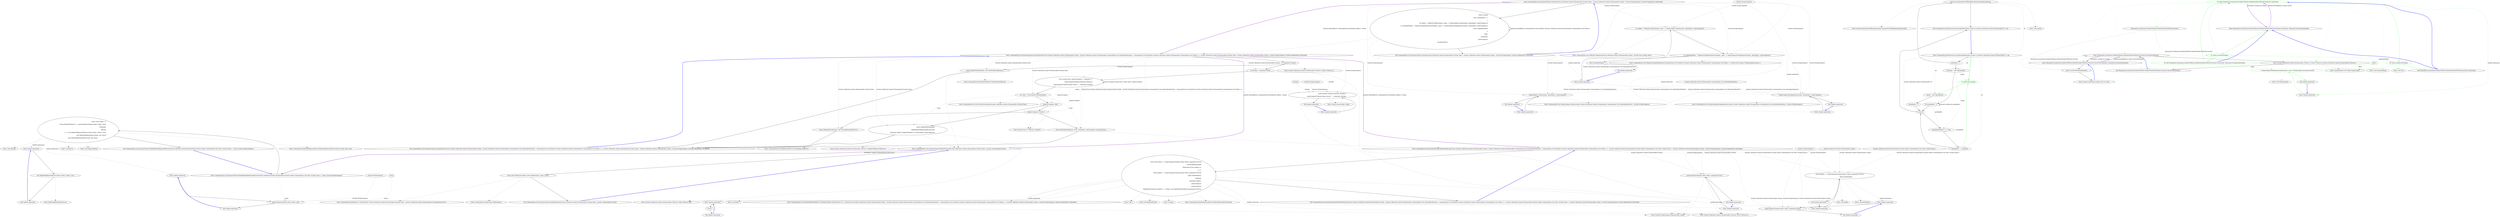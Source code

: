 digraph  {
m0_70 [cluster="Unk.SingleOrDefault", file="NameLookup.cs", label="Entry Unk.SingleOrDefault", span=""];
m0_32 [cluster="CommandLine.Core.InstanceChooser.MakeNotParsed(System.Collections.Generic.IEnumerable<System.Type>, params CommandLine.Error[])", file="NameLookup.cs", label="Entry CommandLine.Core.InstanceChooser.MakeNotParsed(System.Collections.Generic.IEnumerable<System.Type>, params CommandLine.Error[])", span="101-101"];
m0_81 [cluster="CommandLine.Core.InstanceChooser.MakeNotParsed(System.Collections.Generic.IEnumerable<System.Type>, params CommandLine.Error[])", file="NameLookup.cs", label="return new NotParsed<object>(new NullInstance(), types, errors);", span="103-103"];
m0_82 [cluster="CommandLine.Core.InstanceChooser.MakeNotParsed(System.Collections.Generic.IEnumerable<System.Type>, params CommandLine.Error[])", file="NameLookup.cs", label="Exit CommandLine.Core.InstanceChooser.MakeNotParsed(System.Collections.Generic.IEnumerable<System.Type>, params CommandLine.Error[])", span="101-101"];
m0_30 [cluster="System.Collections.Generic.IEnumerable<TSource>.Empty<TSource>()", file="NameLookup.cs", label="Entry System.Collections.Generic.IEnumerable<TSource>.Empty<TSource>()", span="57-57"];
m0_49 [cluster="Unk.>", file="NameLookup.cs", label="Entry Unk.>", span=""];
m0_53 [cluster="Unk.MakeNotParsed", file="NameLookup.cs", label="Entry Unk.MakeNotParsed", span=""];
m0_48 [cluster="Unk.Any", file="NameLookup.cs", label="Entry Unk.Any", span=""];
m0_18 [cluster="CommandLine.Core.NameLookup.HavingSeparator(string, System.Collections.Generic.IEnumerable<CommandLine.Core.OptionSpecification>, System.StringComparer)", file="NameLookup.cs", label="Entry CommandLine.Core.NameLookup.HavingSeparator(string, System.Collections.Generic.IEnumerable<CommandLine.Core.OptionSpecification>, System.StringComparer)", span="16-16"];
m0_35 [cluster="System.Func<T, TResult>.Invoke(T)", file="NameLookup.cs", label="Entry System.Func<T, TResult>.Invoke(T)", span="0-0"];
m0_83 [cluster="CommandLine.NotParsed<T>.NotParsed(T, System.Collections.Generic.IEnumerable<System.Type>, System.Collections.Generic.IEnumerable<CommandLine.Error>)", file="NameLookup.cs", label="Entry CommandLine.NotParsed<T>.NotParsed(T, System.Collections.Generic.IEnumerable<System.Type>, System.Collections.Generic.IEnumerable<CommandLine.Error>)", span="136-136"];
m0_52 [cluster="CommandLine.BadVerbSelectedError.BadVerbSelectedError(string)", file="NameLookup.cs", label="Entry CommandLine.BadVerbSelectedError.BadVerbSelectedError(string)", span="357-357"];
m0_72 [cluster="CommandLine.HelpVerbRequestedError.HelpVerbRequestedError(string, System.Type, bool)", file="NameLookup.cs", label="Entry CommandLine.HelpVerbRequestedError.HelpVerbRequestedError(string, System.Type, bool)", span="383-383"];
m0_3 [cluster="CommandLine.Core.InstanceChooser.Choose(System.Func<System.Collections.Generic.IEnumerable<string>, System.Collections.Generic.IEnumerable<CommandLine.Core.OptionSpecification>, CommandLine.Core.StatePair<System.Collections.Generic.IEnumerable<CommandLine.Core.Token>>>, System.Collections.Generic.IEnumerable<System.Type>, System.Collections.Generic.IEnumerable<string>, System.StringComparer, System.Globalization.CultureInfo)", file="NameLookup.cs", label="Entry CommandLine.Core.InstanceChooser.Choose(System.Func<System.Collections.Generic.IEnumerable<string>, System.Collections.Generic.IEnumerable<CommandLine.Core.OptionSpecification>, CommandLine.Core.StatePair<System.Collections.Generic.IEnumerable<CommandLine.Core.Token>>>, System.Collections.Generic.IEnumerable<System.Type>, System.Collections.Generic.IEnumerable<string>, System.StringComparer, System.Globalization.CultureInfo)", span="32-32"];
m0_19 [cluster="CommandLine.Core.InstanceChooser.Choose(System.Func<System.Collections.Generic.IEnumerable<string>, System.Collections.Generic.IEnumerable<CommandLine.Core.OptionSpecification>, CommandLine.Core.StatePair<System.Collections.Generic.IEnumerable<CommandLine.Core.Token>>>, System.Collections.Generic.IEnumerable<System.Type>, System.Collections.Generic.IEnumerable<string>, System.StringComparer, System.Globalization.CultureInfo)", file="NameLookup.cs", label="arguments.Empty()", span="39-39"];
m0_20 [cluster="CommandLine.Core.InstanceChooser.Choose(System.Func<System.Collections.Generic.IEnumerable<string>, System.Collections.Generic.IEnumerable<CommandLine.Core.OptionSpecification>, CommandLine.Core.StatePair<System.Collections.Generic.IEnumerable<CommandLine.Core.Token>>>, System.Collections.Generic.IEnumerable<System.Type>, System.Collections.Generic.IEnumerable<string>, System.StringComparer, System.Globalization.CultureInfo)", file="NameLookup.cs", label="return MakeNotParsed(types, new NoVerbSelectedError());", span="41-41"];
m0_21 [cluster="CommandLine.Core.InstanceChooser.Choose(System.Func<System.Collections.Generic.IEnumerable<string>, System.Collections.Generic.IEnumerable<CommandLine.Core.OptionSpecification>, CommandLine.Core.StatePair<System.Collections.Generic.IEnumerable<CommandLine.Core.Token>>>, System.Collections.Generic.IEnumerable<System.Type>, System.Collections.Generic.IEnumerable<string>, System.StringComparer, System.Globalization.CultureInfo)", file="NameLookup.cs", label="var firstArg = arguments.First()", span="44-44"];
m0_22 [cluster="CommandLine.Core.InstanceChooser.Choose(System.Func<System.Collections.Generic.IEnumerable<string>, System.Collections.Generic.IEnumerable<CommandLine.Core.OptionSpecification>, CommandLine.Core.StatePair<System.Collections.Generic.IEnumerable<CommandLine.Core.Token>>>, System.Collections.Generic.IEnumerable<System.Type>, System.Collections.Generic.IEnumerable<string>, System.StringComparer, System.Globalization.CultureInfo)", file="NameLookup.cs", label="Func<string, bool> preprocCompare = command =>\r\n                    nameComparer.Equals(command, firstArg) ||\r\n                    nameComparer.Equals(string.Concat(''--'', command), firstArg)", span="46-48"];
m0_23 [cluster="CommandLine.Core.InstanceChooser.Choose(System.Func<System.Collections.Generic.IEnumerable<string>, System.Collections.Generic.IEnumerable<CommandLine.Core.OptionSpecification>, CommandLine.Core.StatePair<System.Collections.Generic.IEnumerable<CommandLine.Core.Token>>>, System.Collections.Generic.IEnumerable<System.Type>, System.Collections.Generic.IEnumerable<string>, System.StringComparer, System.Globalization.CultureInfo)", file="NameLookup.cs", label="var verbs = Verb.SelectFromTypes(types)", span="50-50"];
m0_25 [cluster="CommandLine.Core.InstanceChooser.Choose(System.Func<System.Collections.Generic.IEnumerable<string>, System.Collections.Generic.IEnumerable<CommandLine.Core.OptionSpecification>, CommandLine.Core.StatePair<System.Collections.Generic.IEnumerable<CommandLine.Core.Token>>>, System.Collections.Generic.IEnumerable<System.Type>, System.Collections.Generic.IEnumerable<string>, System.StringComparer, System.Globalization.CultureInfo)", file="NameLookup.cs", label="return MakeNotParsed(types,\r\n                    MakeHelpVerbRequestedError(verbs,\r\n                        arguments.Skip(1).SingleOrDefault() ?? string.Empty, nameComparer));", span="54-56"];
m0_27 [cluster="CommandLine.Core.InstanceChooser.Choose(System.Func<System.Collections.Generic.IEnumerable<string>, System.Collections.Generic.IEnumerable<CommandLine.Core.OptionSpecification>, CommandLine.Core.StatePair<System.Collections.Generic.IEnumerable<CommandLine.Core.Token>>>, System.Collections.Generic.IEnumerable<System.Type>, System.Collections.Generic.IEnumerable<string>, System.StringComparer, System.Globalization.CultureInfo)", file="NameLookup.cs", label="return MakeNotParsed(types, new VersionRequestedError());", span="61-61"];
m0_28 [cluster="CommandLine.Core.InstanceChooser.Choose(System.Func<System.Collections.Generic.IEnumerable<string>, System.Collections.Generic.IEnumerable<CommandLine.Core.OptionSpecification>, CommandLine.Core.StatePair<System.Collections.Generic.IEnumerable<CommandLine.Core.Token>>>, System.Collections.Generic.IEnumerable<System.Type>, System.Collections.Generic.IEnumerable<string>, System.StringComparer, System.Globalization.CultureInfo)", file="NameLookup.cs", label="return MatchVerb(tokenizer, verbs, arguments, nameComparer, parsingCulture);", span="64-64"];
m0_24 [cluster="CommandLine.Core.InstanceChooser.Choose(System.Func<System.Collections.Generic.IEnumerable<string>, System.Collections.Generic.IEnumerable<CommandLine.Core.OptionSpecification>, CommandLine.Core.StatePair<System.Collections.Generic.IEnumerable<CommandLine.Core.Token>>>, System.Collections.Generic.IEnumerable<System.Type>, System.Collections.Generic.IEnumerable<string>, System.StringComparer, System.Globalization.CultureInfo)", file="NameLookup.cs", label="preprocCompare(''help'')", span="52-52"];
m0_26 [cluster="CommandLine.Core.InstanceChooser.Choose(System.Func<System.Collections.Generic.IEnumerable<string>, System.Collections.Generic.IEnumerable<CommandLine.Core.OptionSpecification>, CommandLine.Core.StatePair<System.Collections.Generic.IEnumerable<CommandLine.Core.Token>>>, System.Collections.Generic.IEnumerable<System.Type>, System.Collections.Generic.IEnumerable<string>, System.StringComparer, System.Globalization.CultureInfo)", file="NameLookup.cs", label="preprocCompare(''version'')", span="59-59"];
m0_29 [cluster="CommandLine.Core.InstanceChooser.Choose(System.Func<System.Collections.Generic.IEnumerable<string>, System.Collections.Generic.IEnumerable<CommandLine.Core.OptionSpecification>, CommandLine.Core.StatePair<System.Collections.Generic.IEnumerable<CommandLine.Core.Token>>>, System.Collections.Generic.IEnumerable<System.Type>, System.Collections.Generic.IEnumerable<string>, System.StringComparer, System.Globalization.CultureInfo)", file="NameLookup.cs", label="Exit CommandLine.Core.InstanceChooser.Choose(System.Func<System.Collections.Generic.IEnumerable<string>, System.Collections.Generic.IEnumerable<CommandLine.Core.OptionSpecification>, CommandLine.Core.StatePair<System.Collections.Generic.IEnumerable<CommandLine.Core.Token>>>, System.Collections.Generic.IEnumerable<System.Type>, System.Collections.Generic.IEnumerable<string>, System.StringComparer, System.Globalization.CultureInfo)", span="32-32"];
m0_14 [cluster="CommandLine.Core.NameLookup.Contains(string, System.Collections.Generic.IEnumerable<CommandLine.Core.OptionSpecification>, System.StringComparer)", file="NameLookup.cs", label="Entry CommandLine.Core.NameLookup.Contains(string, System.Collections.Generic.IEnumerable<CommandLine.Core.OptionSpecification>, System.StringComparer)", span="11-11"];
m0_39 [cluster="CommandLine.VersionRequestedError.VersionRequestedError()", file="NameLookup.cs", label="Entry CommandLine.VersionRequestedError.VersionRequestedError()", span="432-432"];
m0_44 [cluster="System.StringComparer.Equals(string, string)", file="NameLookup.cs", label="Entry System.StringComparer.Equals(string, string)", span="0-0"];
m0_60 [cluster="Unk.Single", file="NameLookup.cs", label="Entry Unk.Single", span=""];
m0_71 [cluster="Unk.ToMaybe", file="NameLookup.cs", label="Entry Unk.ToMaybe", span=""];
m0_45 [cluster="string.Concat(string, string)", file="NameLookup.cs", label="Entry string.Concat(string, string)", span="0-0"];
m0_77 [cluster="lambda expression", file="NameLookup.cs", label="Entry lambda expression", span="96-96"];
m0_5 [cluster="lambda expression", file="NameLookup.cs", label="var tokens = Tokenizer.Tokenize(args, name => NameLookup.Contains(name, optionSpecs, nameComparer))", span="22-22"];
m0_12 [cluster="lambda expression", file="NameLookup.cs", label="NameLookup.Contains(name, optionSpecs, nameComparer)", span="22-22"];
m0_6 [cluster="lambda expression", file="NameLookup.cs", label="var explodedTokens = Tokenizer.ExplodeOptionList(tokens, name => NameLookup.HavingSeparator(name, optionSpecs, nameComparer))", span="23-23"];
m0_16 [cluster="lambda expression", file="NameLookup.cs", label="NameLookup.HavingSeparator(name, optionSpecs, nameComparer)", span="23-23"];
m0_4 [cluster="lambda expression", file="NameLookup.cs", label="Entry lambda expression", span="20-25"];
m0_11 [cluster="lambda expression", file="NameLookup.cs", label="Entry lambda expression", span="22-22"];
m0_7 [cluster="lambda expression", file="NameLookup.cs", label="return explodedTokens;", span="24-24"];
m0_15 [cluster="lambda expression", file="NameLookup.cs", label="Entry lambda expression", span="23-23"];
m0_8 [cluster="lambda expression", file="NameLookup.cs", label="Exit lambda expression", span="20-25"];
m0_13 [cluster="lambda expression", file="NameLookup.cs", label="Exit lambda expression", span="22-22"];
m0_17 [cluster="lambda expression", file="NameLookup.cs", label="Exit lambda expression", span="23-23"];
m0_42 [cluster="lambda expression", file="NameLookup.cs", label="nameComparer.Equals(command, firstArg) ||\r\n                    nameComparer.Equals(string.Concat(''--'', command), firstArg)", span="47-48"];
m0_41 [cluster="lambda expression", file="NameLookup.cs", label="Entry lambda expression", span="46-48"];
m0_43 [cluster="lambda expression", file="NameLookup.cs", label="Exit lambda expression", span="46-48"];
m0_55 [cluster="lambda expression", file="NameLookup.cs", label="nameComparer.Equals(a.Item1.Name, arguments.First())", span="74-74"];
m0_58 [cluster="lambda expression", file="NameLookup.cs", label="verbs.Single(v => nameComparer.Equals(v.Item1.Name, arguments.First()))\r\n                                .Item2.AutoDefault()", span="78-79"];
m0_63 [cluster="lambda expression", file="NameLookup.cs", label="nameComparer.Equals(v.Item1.Name, arguments.First())", span="78-78"];
m0_54 [cluster="lambda expression", file="NameLookup.cs", label="Entry lambda expression", span="74-74"];
m0_57 [cluster="lambda expression", file="NameLookup.cs", label="Entry lambda expression", span="77-79"];
m0_65 [cluster="lambda expression", file="NameLookup.cs", label="Entry lambda expression", span="84-84"];
m0_56 [cluster="lambda expression", file="NameLookup.cs", label="Exit lambda expression", span="74-74"];
m0_59 [cluster="lambda expression", file="NameLookup.cs", label="Exit lambda expression", span="77-79"];
m0_62 [cluster="lambda expression", file="NameLookup.cs", label="Entry lambda expression", span="78-78"];
m0_64 [cluster="lambda expression", file="NameLookup.cs", label="Exit lambda expression", span="78-78"];
m0_66 [cluster="lambda expression", file="NameLookup.cs", label="v.Item2", span="84-84"];
m0_67 [cluster="lambda expression", file="NameLookup.cs", label="Exit lambda expression", span="84-84"];
m0_75 [cluster="lambda expression", file="NameLookup.cs", label="nameComparer.Equals(v.Item1.Name, verb)", span="93-93"];
m0_74 [cluster="lambda expression", file="NameLookup.cs", label="Entry lambda expression", span="93-93"];
m0_76 [cluster="lambda expression", file="NameLookup.cs", label="Exit lambda expression", span="93-93"];
m0_78 [cluster="lambda expression", file="NameLookup.cs", label="new HelpVerbRequestedError(v.Item1.Name, v.Item2, true)", span="96-96"];
m0_79 [cluster="lambda expression", file="NameLookup.cs", label="Exit lambda expression", span="96-96"];
m0_33 [cluster="System.Collections.Generic.IEnumerable<TSource>.First<TSource>()", file="NameLookup.cs", label="Entry System.Collections.Generic.IEnumerable<TSource>.First<TSource>()", span="0-0"];
m0_36 [cluster="System.Collections.Generic.IEnumerable<TSource>.Skip<TSource>(int)", file="NameLookup.cs", label="Entry System.Collections.Generic.IEnumerable<TSource>.Skip<TSource>(int)", span="0-0"];
m0_38 [cluster="CommandLine.Core.InstanceChooser.MakeHelpVerbRequestedError(System.Collections.Generic.IEnumerable<System.Tuple<CommandLine.Core.Verb, System.Type>>, string, System.StringComparer)", file="NameLookup.cs", label="Entry CommandLine.Core.InstanceChooser.MakeHelpVerbRequestedError(System.Collections.Generic.IEnumerable<System.Tuple<CommandLine.Core.Verb, System.Type>>, string, System.StringComparer)", span="87-87"];
m0_68 [cluster="CommandLine.Core.InstanceChooser.MakeHelpVerbRequestedError(System.Collections.Generic.IEnumerable<System.Tuple<CommandLine.Core.Verb, System.Type>>, string, System.StringComparer)", file="NameLookup.cs", label="return verb.Length > 0\r\n                      ? verbs.SingleOrDefault(v => nameComparer.Equals(v.Item1.Name, verb))\r\n                             .ToMaybe()\r\n                             .Return(\r\n                                 v => new HelpVerbRequestedError(v.Item1.Name, v.Item2, true),\r\n                                 new HelpVerbRequestedError(null, null, false))\r\n                      : new HelpVerbRequestedError(null, null, false);", span="92-98"];
m0_69 [cluster="CommandLine.Core.InstanceChooser.MakeHelpVerbRequestedError(System.Collections.Generic.IEnumerable<System.Tuple<CommandLine.Core.Verb, System.Type>>, string, System.StringComparer)", file="NameLookup.cs", label="Exit CommandLine.Core.InstanceChooser.MakeHelpVerbRequestedError(System.Collections.Generic.IEnumerable<System.Tuple<CommandLine.Core.Verb, System.Type>>, string, System.StringComparer)", span="87-87"];
m0_51 [cluster="Unk.Select", file="NameLookup.cs", label="Entry Unk.Select", span=""];
m0_31 [cluster="CommandLine.NoVerbSelectedError.NoVerbSelectedError()", file="NameLookup.cs", label="Entry CommandLine.NoVerbSelectedError.NoVerbSelectedError()", span="421-421"];
m0_0 [cluster="CommandLine.Core.InstanceChooser.Choose(System.Collections.Generic.IEnumerable<System.Type>, System.Collections.Generic.IEnumerable<string>, System.StringComparer, System.Globalization.CultureInfo)", file="NameLookup.cs", label="Entry CommandLine.Core.InstanceChooser.Choose(System.Collections.Generic.IEnumerable<System.Type>, System.Collections.Generic.IEnumerable<string>, System.StringComparer, System.Globalization.CultureInfo)", span="13-13"];
m0_1 [cluster="CommandLine.Core.InstanceChooser.Choose(System.Collections.Generic.IEnumerable<System.Type>, System.Collections.Generic.IEnumerable<string>, System.StringComparer, System.Globalization.CultureInfo)", file="NameLookup.cs", label="return Choose(\r\n                (args, optionSpecs) =>\r\n                    {\r\n                        var tokens = Tokenizer.Tokenize(args, name => NameLookup.Contains(name, optionSpecs, nameComparer));\r\n                        var explodedTokens = Tokenizer.ExplodeOptionList(tokens, name => NameLookup.HavingSeparator(name, optionSpecs, nameComparer));\r\n                        return explodedTokens;\r\n                    },\r\n                types,\r\n                arguments,\r\n                nameComparer,\r\n                parsingCulture);", span="19-29"];
m0_2 [cluster="CommandLine.Core.InstanceChooser.Choose(System.Collections.Generic.IEnumerable<System.Type>, System.Collections.Generic.IEnumerable<string>, System.StringComparer, System.Globalization.CultureInfo)", file="NameLookup.cs", label="Exit CommandLine.Core.InstanceChooser.Choose(System.Collections.Generic.IEnumerable<System.Type>, System.Collections.Generic.IEnumerable<string>, System.StringComparer, System.Globalization.CultureInfo)", span="13-13"];
m0_9 [cluster="CommandLine.Core.Tokenizer.Tokenize(System.Collections.Generic.IEnumerable<string>, System.Func<string, bool>)", file="NameLookup.cs", label="Entry CommandLine.Core.Tokenizer.Tokenize(System.Collections.Generic.IEnumerable<string>, System.Func<string, bool>)", span="12-12"];
m0_73 [cluster="Unk.Return", file="NameLookup.cs", label="Entry Unk.Return", span=""];
m0_40 [cluster="CommandLine.Core.InstanceChooser.MatchVerb(System.Func<System.Collections.Generic.IEnumerable<string>, System.Collections.Generic.IEnumerable<CommandLine.Core.OptionSpecification>, CommandLine.Core.StatePair<System.Collections.Generic.IEnumerable<CommandLine.Core.Token>>>, System.Collections.Generic.IEnumerable<System.Tuple<CommandLine.Core.Verb, System.Type>>, System.Collections.Generic.IEnumerable<string>, System.StringComparer, System.Globalization.CultureInfo)", file="NameLookup.cs", label="Entry CommandLine.Core.InstanceChooser.MatchVerb(System.Func<System.Collections.Generic.IEnumerable<string>, System.Collections.Generic.IEnumerable<CommandLine.Core.OptionSpecification>, CommandLine.Core.StatePair<System.Collections.Generic.IEnumerable<CommandLine.Core.Token>>>, System.Collections.Generic.IEnumerable<System.Tuple<CommandLine.Core.Verb, System.Type>>, System.Collections.Generic.IEnumerable<string>, System.StringComparer, System.Globalization.CultureInfo)", span="67-67"];
m0_46 [cluster="CommandLine.Core.InstanceChooser.MatchVerb(System.Func<System.Collections.Generic.IEnumerable<string>, System.Collections.Generic.IEnumerable<CommandLine.Core.OptionSpecification>, CommandLine.Core.StatePair<System.Collections.Generic.IEnumerable<CommandLine.Core.Token>>>, System.Collections.Generic.IEnumerable<System.Tuple<CommandLine.Core.Verb, System.Type>>, System.Collections.Generic.IEnumerable<string>, System.StringComparer, System.Globalization.CultureInfo)", file="NameLookup.cs", label="return verbs.Any(a => nameComparer.Equals(a.Item1.Name, arguments.First()))\r\n                ? InstanceBuilder.Build(\r\n                    Maybe.Just<Func<object>>(\r\n                        () =>\r\n                            verbs.Single(v => nameComparer.Equals(v.Item1.Name, arguments.First()))\r\n                                .Item2.AutoDefault()),\r\n                    tokenizer,\r\n                    arguments.Skip(1),\r\n                    nameComparer,\r\n                    parsingCulture)\r\n                : MakeNotParsed(verbs.Select(v => v.Item2), new BadVerbSelectedError(arguments.First()));", span="74-84"];
m0_47 [cluster="CommandLine.Core.InstanceChooser.MatchVerb(System.Func<System.Collections.Generic.IEnumerable<string>, System.Collections.Generic.IEnumerable<CommandLine.Core.OptionSpecification>, CommandLine.Core.StatePair<System.Collections.Generic.IEnumerable<CommandLine.Core.Token>>>, System.Collections.Generic.IEnumerable<System.Tuple<CommandLine.Core.Verb, System.Type>>, System.Collections.Generic.IEnumerable<string>, System.StringComparer, System.Globalization.CultureInfo)", file="NameLookup.cs", label="Exit CommandLine.Core.InstanceChooser.MatchVerb(System.Func<System.Collections.Generic.IEnumerable<string>, System.Collections.Generic.IEnumerable<CommandLine.Core.OptionSpecification>, CommandLine.Core.StatePair<System.Collections.Generic.IEnumerable<CommandLine.Core.Token>>>, System.Collections.Generic.IEnumerable<System.Tuple<CommandLine.Core.Verb, System.Type>>, System.Collections.Generic.IEnumerable<string>, System.StringComparer, System.Globalization.CultureInfo)", span="67-67"];
m0_50 [cluster="CommandLine.Core.InstanceBuilder.Build<T>(CSharpx.Maybe<System.Func<T>>, System.Func<System.Collections.Generic.IEnumerable<string>, System.Collections.Generic.IEnumerable<CommandLine.Core.OptionSpecification>, CommandLine.Core.StatePair<System.Collections.Generic.IEnumerable<CommandLine.Core.Token>>>, System.Collections.Generic.IEnumerable<string>, System.StringComparer, System.Globalization.CultureInfo)", file="NameLookup.cs", label="Entry CommandLine.Core.InstanceBuilder.Build<T>(CSharpx.Maybe<System.Func<T>>, System.Func<System.Collections.Generic.IEnumerable<string>, System.Collections.Generic.IEnumerable<CommandLine.Core.OptionSpecification>, CommandLine.Core.StatePair<System.Collections.Generic.IEnumerable<CommandLine.Core.Token>>>, System.Collections.Generic.IEnumerable<string>, System.StringComparer, System.Globalization.CultureInfo)", span="35-35"];
m0_61 [cluster="Unk.AutoDefault", file="NameLookup.cs", label="Entry Unk.AutoDefault", span=""];
m0_84 [cluster="CommandLine.NullInstance.NullInstance()", file="NameLookup.cs", label="Entry CommandLine.NullInstance.NullInstance()", span="9-9"];
m0_34 [cluster="CommandLine.Core.Verb.SelectFromTypes(System.Collections.Generic.IEnumerable<System.Type>)", file="NameLookup.cs", label="Entry CommandLine.Core.Verb.SelectFromTypes(System.Collections.Generic.IEnumerable<System.Type>)", span="40-40"];
m0_10 [cluster="CommandLine.Core.Tokenizer.ExplodeOptionList(CommandLine.Core.StatePair<System.Collections.Generic.IEnumerable<CommandLine.Core.Token>>, System.Func<string, CSharpx.Maybe<char>>)", file="NameLookup.cs", label="Entry CommandLine.Core.Tokenizer.ExplodeOptionList(CommandLine.Core.StatePair<System.Collections.Generic.IEnumerable<CommandLine.Core.Token>>, System.Func<string, CSharpx.Maybe<char>>)", span="45-45"];
m0_37 [cluster="System.Collections.Generic.IEnumerable<TSource>.SingleOrDefault<TSource>()", file="NameLookup.cs", label="Entry System.Collections.Generic.IEnumerable<TSource>.SingleOrDefault<TSource>()", span="0-0"];
m0_80 [cluster="HelpVerbRequestedError.cstr", file="NameLookup.cs", label="Entry HelpVerbRequestedError.cstr", span=""];
m0_85 [file="NameLookup.cs", label="System.StringComparer", span=""];
m0_86 [file="NameLookup.cs", label="System.Collections.Generic.IEnumerable<CommandLine.Core.OptionSpecification>", span=""];
m0_87 [file="NameLookup.cs", label="System.StringComparer", span=""];
m0_88 [file="NameLookup.cs", label=firstArg, span=""];
m0_89 [file="NameLookup.cs", label="System.Collections.Generic.IEnumerable<string>", span=""];
m0_90 [file="NameLookup.cs", label="System.StringComparer", span=""];
m0_91 [file="NameLookup.cs", label="System.Collections.Generic.IEnumerable<System.Tuple<CommandLine.Core.Verb, System.Type>>", span=""];
m0_92 [file="NameLookup.cs", label=string, span=""];
m0_93 [file="NameLookup.cs", label="System.StringComparer", span=""];
m1_33 [cluster="System.ArgumentOutOfRangeException.ArgumentOutOfRangeException(string)", file="Tokenizer.cs", label="Entry System.ArgumentOutOfRangeException.ArgumentOutOfRangeException(string)", span="0-0"];
m1_34 [cluster="Unk.nameof", file="Tokenizer.cs", label="Entry Unk.nameof", span=""];
m1_21 [cluster="CommandLine.Infrastructure.EnumerableExtensions.Group<T>(System.Collections.Generic.IEnumerable<T>, int)", file="Tokenizer.cs", label="Entry CommandLine.Infrastructure.EnumerableExtensions.Group<T>(System.Collections.Generic.IEnumerable<T>, int)", span="43-43"];
m1_29 [cluster="CommandLine.Infrastructure.EnumerableExtensions.Group<T>(System.Collections.Generic.IEnumerable<T>, int)", color=green, community=0, file="Tokenizer.cs", label="12: yield return group;", span="59-59"];
m1_24 [cluster="CommandLine.Infrastructure.EnumerableExtensions.Group<T>(System.Collections.Generic.IEnumerable<T>, int)", file="Tokenizer.cs", label="T[] group = new T[groupSize]", span="50-50"];
m1_28 [cluster="CommandLine.Infrastructure.EnumerableExtensions.Group<T>(System.Collections.Generic.IEnumerable<T>, int)", file="Tokenizer.cs", label="groupIndex == groupSize", span="57-57"];
m1_30 [cluster="CommandLine.Infrastructure.EnumerableExtensions.Group<T>(System.Collections.Generic.IEnumerable<T>, int)", file="Tokenizer.cs", label="group = new T[groupSize]", span="61-61"];
m1_22 [cluster="CommandLine.Infrastructure.EnumerableExtensions.Group<T>(System.Collections.Generic.IEnumerable<T>, int)", file="Tokenizer.cs", label="groupSize < 1", span="45-45"];
m1_23 [cluster="CommandLine.Infrastructure.EnumerableExtensions.Group<T>(System.Collections.Generic.IEnumerable<T>, int)", file="Tokenizer.cs", label="throw new ArgumentOutOfRangeException(nameof(groupSize));", span="47-47"];
m1_26 [cluster="CommandLine.Infrastructure.EnumerableExtensions.Group<T>(System.Collections.Generic.IEnumerable<T>, int)", file="Tokenizer.cs", label=source, span="53-53"];
m1_25 [cluster="CommandLine.Infrastructure.EnumerableExtensions.Group<T>(System.Collections.Generic.IEnumerable<T>, int)", file="Tokenizer.cs", label="int groupIndex = 0", span="51-51"];
m1_27 [cluster="CommandLine.Infrastructure.EnumerableExtensions.Group<T>(System.Collections.Generic.IEnumerable<T>, int)", file="Tokenizer.cs", label="group[groupIndex++] = item", span="55-55"];
m1_31 [cluster="CommandLine.Infrastructure.EnumerableExtensions.Group<T>(System.Collections.Generic.IEnumerable<T>, int)", file="Tokenizer.cs", label="groupIndex = 0", span="62-62"];
m1_32 [cluster="CommandLine.Infrastructure.EnumerableExtensions.Group<T>(System.Collections.Generic.IEnumerable<T>, int)", file="Tokenizer.cs", label="Exit CommandLine.Infrastructure.EnumerableExtensions.Group<T>(System.Collections.Generic.IEnumerable<T>, int)", span="43-43"];
m2_10 [cluster="Humanizer.Localisation.NumberToWords.DefaultNumberToWordsConverter.ConvertToOrdinal(int)", file="TokenizerTests.cs", label="Entry Humanizer.Localisation.NumberToWords.DefaultNumberToWordsConverter.ConvertToOrdinal(int)", span="45-45"];
m2_12 [cluster="Humanizer.Localisation.NumberToWords.DefaultNumberToWordsConverter.ConvertToOrdinal(int)", file="TokenizerTests.cs", label="Exit Humanizer.Localisation.NumberToWords.DefaultNumberToWordsConverter.ConvertToOrdinal(int)", span="45-45"];
m2_11 [cluster="System.Collections.Generic.IEnumerable<TSource>.Concat<TSource>(System.Collections.Generic.IEnumerable<TSource>)", file="TokenizerTests.cs", label="Entry System.Collections.Generic.IEnumerable<TSource>.Concat<TSource>(System.Collections.Generic.IEnumerable<TSource>)", span="0-0"];
m2_8 [cluster="Humanizer.Localisation.NumberToWords.DefaultNumberToWordsConverter.ConvertToOrdinal(int, Humanizer.GrammaticalGender)", file="TokenizerTests.cs", label="return ConvertToOrdinal(number);", span="37-37"];
m2_6 [cluster="CommandLine.Core.Token.Name(string)", file="TokenizerTests.cs", label="Entry CommandLine.Core.Token.Name(string)", span="19-19"];
m2_15 [cluster="Unk.True", file="TokenizerTests.cs", label="Entry Unk.True", span=""];
m2_0 [cluster="Humanizer.Localisation.NumberToWords.DefaultNumberToWordsConverter.Convert(int, Humanizer.GrammaticalGender)", file="TokenizerTests.cs", label="Entry Humanizer.Localisation.NumberToWords.DefaultNumberToWordsConverter.Convert(int, Humanizer.GrammaticalGender)", span="12-12"];
m2_1 [cluster="Humanizer.Localisation.NumberToWords.DefaultNumberToWordsConverter.Convert(int, Humanizer.GrammaticalGender)", color=green, community=0, file="TokenizerTests.cs", label="16: return Convert(number);", span="14-14"];
m2_2 [cluster="Humanizer.Localisation.NumberToWords.DefaultNumberToWordsConverter.Convert(int, Humanizer.GrammaticalGender)", color=green, community=0, file="TokenizerTests.cs", label="16: Exit Humanizer.Localisation.NumberToWords.DefaultNumberToWordsConverter.Convert(int, Humanizer.GrammaticalGender)", span="12-12"];
m2_4 [cluster="Humanizer.Localisation.NumberToWords.DefaultNumberToWordsConverter.Convert(int)", color=green, community=0, file="TokenizerTests.cs", label="16: return number.ToString();", span="24-24"];
m2_3 [cluster="Humanizer.Localisation.NumberToWords.DefaultNumberToWordsConverter.Convert(int)", color=green, community=0, file="TokenizerTests.cs", label="16: Entry Humanizer.Localisation.NumberToWords.DefaultNumberToWordsConverter.Convert(int)", span="22-22"];
m2_5 [cluster="Humanizer.Localisation.NumberToWords.DefaultNumberToWordsConverter.Convert(int)", file="TokenizerTests.cs", label="Exit Humanizer.Localisation.NumberToWords.DefaultNumberToWordsConverter.Convert(int)", span="22-22"];
m2_16 [cluster="lambda expression", file="TokenizerTests.cs", label="Entry lambda expression", span="30-30"];
m2_17 [cluster="lambda expression", color=green, community=0, file="TokenizerTests.cs", label="7: NameLookup.WithSeparator(optionName, specs, StringComparer.InvariantCulture)", span="30-30"];
m2_18 [cluster="lambda expression", file="TokenizerTests.cs", label="Exit lambda expression", span="30-30"];
m2_13 [cluster="Unk.ExplodeOptionList", file="TokenizerTests.cs", label="Humanizer.Localisation.NumberToWords.DefaultNumberToWordsConverter", span=""];
m2_19 [cluster="Unk.WithSeparator", file="TokenizerTests.cs", label="Entry Unk.WithSeparator", span=""];
m2_14 [cluster="Unk.SequenceEqual", file="TokenizerTests.cs", label="Entry Unk.SequenceEqual", span=""];
m2_7 [cluster="Humanizer.Localisation.NumberToWords.DefaultNumberToWordsConverter.ConvertToOrdinal(int, Humanizer.GrammaticalGender)", file="TokenizerTests.cs", label="Entry Humanizer.Localisation.NumberToWords.DefaultNumberToWordsConverter.ConvertToOrdinal(int, Humanizer.GrammaticalGender)", span="35-35"];
m2_9 [cluster="System.Collections.Generic.List<T>.List()", file="TokenizerTests.cs", label="Entry System.Collections.Generic.List<T>.List()", span="0-0"];
m2_20 [file="TokenizerTests.cs", label=specs, span=""];
m0_32 -> m0_81  [key=0, style=solid];
m0_32 -> m0_38  [color=darkorchid, key=3, label="Parameter variable CommandLine.Error[] errors", style=bold];
m0_81 -> m0_82  [key=0, style=solid];
m0_81 -> m0_83  [key=2, style=dotted];
m0_81 -> m0_84  [key=2, style=dotted];
m0_82 -> m0_32  [color=blue, key=0, style=bold];
m0_3 -> m0_19  [key=0, style=solid];
m0_3 -> m0_20  [color=darkseagreen4, key=1, label="System.Collections.Generic.IEnumerable<System.Type>", style=dashed];
m0_3 -> m0_21  [color=darkseagreen4, key=1, label="System.Collections.Generic.IEnumerable<string>", style=dashed];
m0_3 -> m0_22  [color=darkseagreen4, key=1, label="System.StringComparer", style=dashed];
m0_3 -> m0_42  [color=darkseagreen4, key=1, label="System.StringComparer", style=dashed];
m0_3 -> m0_23  [color=darkseagreen4, key=1, label="System.Collections.Generic.IEnumerable<System.Type>", style=dashed];
m0_3 -> m0_25  [color=darkseagreen4, key=1, label="System.Collections.Generic.IEnumerable<System.Type>", style=dashed];
m0_3 -> m0_27  [color=darkseagreen4, key=1, label="System.Collections.Generic.IEnumerable<System.Type>", style=dashed];
m0_3 -> m0_28  [color=darkseagreen4, key=1, label="System.Func<System.Collections.Generic.IEnumerable<string>, System.Collections.Generic.IEnumerable<CommandLine.Core.OptionSpecification>, CommandLine.Core.StatePair<System.Collections.Generic.IEnumerable<CommandLine.Core.Token>>>", style=dashed];
m0_3 -> m0_32  [color=darkorchid, key=3, label="method methodReturn CommandLine.ParserResult<object> Choose", style=bold];
m0_3 -> m0_40  [color=darkorchid, key=3, label="method methodReturn CommandLine.ParserResult<object> Choose", style=bold];
m0_19 -> m0_20  [key=0, style=solid];
m0_19 -> m0_21  [key=0, style=solid];
m0_19 -> m0_30  [key=2, style=dotted];
m0_20 -> m0_29  [key=0, style=solid];
m0_20 -> m0_31  [key=2, style=dotted];
m0_20 -> m0_32  [key=2, style=dotted];
m0_21 -> m0_22  [key=0, style=solid];
m0_21 -> m0_33  [key=2, style=dotted];
m0_21 -> m0_42  [color=darkseagreen4, key=1, label=firstArg, style=dashed];
m0_22 -> m0_23  [key=0, style=solid];
m0_22 -> m0_42  [color=darkseagreen4, key=1, label=string, style=dashed];
m0_22 -> m0_24  [color=darkseagreen4, key=1, label=preprocCompare, style=dashed];
m0_22 -> m0_26  [color=darkseagreen4, key=1, label=preprocCompare, style=dashed];
m0_22 -> m0_22  [color=darkorchid, key=3, label="Local variable System.Func<string, bool> preprocCompare", style=bold];
m0_23 -> m0_24  [key=0, style=solid];
m0_23 -> m0_34  [key=2, style=dotted];
m0_23 -> m0_25  [color=darkseagreen4, key=1, label=verbs, style=dashed];
m0_23 -> m0_28  [color=darkseagreen4, key=1, label=verbs, style=dashed];
m0_25 -> m0_29  [key=0, style=solid];
m0_25 -> m0_36  [key=2, style=dotted];
m0_25 -> m0_37  [key=2, style=dotted];
m0_25 -> m0_38  [key=2, style=dotted];
m0_25 -> m0_32  [key=2, style=dotted];
m0_27 -> m0_29  [key=0, style=solid];
m0_27 -> m0_39  [key=2, style=dotted];
m0_27 -> m0_32  [key=2, style=dotted];
m0_28 -> m0_29  [key=0, style=solid];
m0_28 -> m0_40  [key=2, style=dotted];
m0_24 -> m0_25  [key=0, style=solid];
m0_24 -> m0_26  [key=0, style=solid];
m0_24 -> m0_35  [key=2, style=dotted];
m0_26 -> m0_27  [key=0, style=solid];
m0_26 -> m0_28  [key=0, style=solid];
m0_26 -> m0_35  [key=2, style=dotted];
m0_29 -> m0_3  [color=blue, key=0, style=bold];
m0_77 -> m0_78  [key=0, style=solid];
m0_5 -> m0_6  [key=0, style=solid];
m0_5 -> m0_9  [key=2, style=dotted];
m0_5 -> m0_11  [color=darkseagreen4, key=1, label="lambda expression", style=dashed];
m0_12 -> m0_13  [key=0, style=solid];
m0_12 -> m0_14  [key=2, style=dotted];
m0_6 -> m0_7  [key=0, style=solid];
m0_6 -> m0_10  [key=2, style=dotted];
m0_6 -> m0_15  [color=darkseagreen4, key=1, label="lambda expression", style=dashed];
m0_16 -> m0_17  [key=0, style=solid];
m0_16 -> m0_18  [key=2, style=dotted];
m0_4 -> m0_5  [key=0, style=solid];
m0_4 -> m0_12  [color=darkseagreen4, key=1, label="System.Collections.Generic.IEnumerable<CommandLine.Core.OptionSpecification>", style=dashed];
m0_4 -> m0_6  [color=darkseagreen4, key=1, label="System.Collections.Generic.IEnumerable<CommandLine.Core.OptionSpecification>", style=dashed];
m0_4 -> m0_16  [color=darkseagreen4, key=1, label="System.Collections.Generic.IEnumerable<CommandLine.Core.OptionSpecification>", style=dashed];
m0_11 -> m0_12  [key=0, style=solid];
m0_7 -> m0_8  [key=0, style=solid];
m0_15 -> m0_16  [key=0, style=solid];
m0_8 -> m0_4  [color=blue, key=0, style=bold];
m0_13 -> m0_11  [color=blue, key=0, style=bold];
m0_17 -> m0_15  [color=blue, key=0, style=bold];
m0_42 -> m0_43  [key=0, style=solid];
m0_42 -> m0_44  [key=2, style=dotted];
m0_42 -> m0_45  [key=2, style=dotted];
m0_41 -> m0_42  [key=0, style=solid];
m0_43 -> m0_41  [color=blue, key=0, style=bold];
m0_55 -> m0_56  [key=0, style=solid];
m0_55 -> m0_33  [key=2, style=dotted];
m0_55 -> m0_44  [key=2, style=dotted];
m0_58 -> m0_59  [key=0, style=solid];
m0_58 -> m0_60  [key=2, style=dotted];
m0_58 -> m0_61  [key=2, style=dotted];
m0_58 -> m0_62  [color=darkseagreen4, key=1, label="lambda expression", style=dashed];
m0_63 -> m0_64  [key=0, style=solid];
m0_63 -> m0_33  [key=2, style=dotted];
m0_63 -> m0_44  [key=2, style=dotted];
m0_54 -> m0_55  [key=0, style=solid];
m0_57 -> m0_58  [key=0, style=solid];
m0_65 -> m0_66  [key=0, style=solid];
m0_56 -> m0_54  [color=blue, key=0, style=bold];
m0_59 -> m0_57  [color=blue, key=0, style=bold];
m0_62 -> m0_63  [key=0, style=solid];
m0_64 -> m0_62  [color=blue, key=0, style=bold];
m0_66 -> m0_67  [key=0, style=solid];
m0_67 -> m0_65  [color=blue, key=0, style=bold];
m0_75 -> m0_76  [key=0, style=solid];
m0_75 -> m0_44  [key=2, style=dotted];
m0_74 -> m0_75  [key=0, style=solid];
m0_76 -> m0_74  [color=blue, key=0, style=bold];
m0_78 -> m0_79  [key=0, style=solid];
m0_78 -> m0_80  [key=2, style=dotted];
m0_79 -> m0_77  [color=blue, key=0, style=bold];
m0_38 -> m0_68  [key=0, style=solid];
m0_38 -> m0_75  [color=darkseagreen4, key=1, label=string, style=dashed];
m0_68 -> m0_69  [key=0, style=solid];
m0_68 -> m0_70  [key=2, style=dotted];
m0_68 -> m0_71  [key=2, style=dotted];
m0_68 -> m0_72  [key=2, style=dotted];
m0_68 -> m0_73  [key=2, style=dotted];
m0_68 -> m0_74  [color=darkseagreen4, key=1, label="lambda expression", style=dashed];
m0_68 -> m0_77  [color=darkseagreen4, key=1, label="lambda expression", style=dashed];
m0_69 -> m0_38  [color=blue, key=0, style=bold];
m0_0 -> m0_1  [key=0, style=solid];
m0_0 -> m0_5  [color=darkseagreen4, key=1, label="System.StringComparer", style=dashed];
m0_0 -> m0_12  [color=darkseagreen4, key=1, label="System.StringComparer", style=dashed];
m0_0 -> m0_6  [color=darkseagreen4, key=1, label="System.StringComparer", style=dashed];
m0_0 -> m0_16  [color=darkseagreen4, key=1, label="System.StringComparer", style=dashed];
m0_0 -> m0_3  [color=darkorchid, key=3, label="method methodReturn CommandLine.ParserResult<object> Choose", style=bold];
m0_1 -> m0_2  [key=0, style=solid];
m0_1 -> m0_3  [key=2, style=dotted];
m0_1 -> m0_4  [color=darkseagreen4, key=1, label="lambda expression", style=dashed];
m0_1 -> m0_1  [color=darkorchid, key=3, label="method methodReturn CommandLine.Core.StatePair<System.Collections.Generic.IEnumerable<CommandLine.Core.Token>> ", style=bold];
m0_2 -> m0_0  [color=blue, key=0, style=bold];
m0_40 -> m0_46  [key=0, style=solid];
m0_40 -> m0_55  [color=darkseagreen4, key=1, label="System.Collections.Generic.IEnumerable<string>", style=dashed];
m0_40 -> m0_58  [color=darkseagreen4, key=1, label="System.Collections.Generic.IEnumerable<System.Tuple<CommandLine.Core.Verb, System.Type>>", style=dashed];
m0_40 -> m0_63  [color=darkseagreen4, key=1, label="System.Collections.Generic.IEnumerable<string>", style=dashed];
m0_46 -> m0_47  [key=0, style=solid];
m0_46 -> m0_48  [key=2, style=dotted];
m0_46 -> m0_49  [key=2, style=dotted];
m0_46 -> m0_36  [key=2, style=dotted];
m0_46 -> m0_50  [key=2, style=dotted];
m0_46 -> m0_51  [key=2, style=dotted];
m0_46 -> m0_52  [key=2, style=dotted];
m0_46 -> m0_33  [key=2, style=dotted];
m0_46 -> m0_53  [key=2, style=dotted];
m0_46 -> m0_54  [color=darkseagreen4, key=1, label="lambda expression", style=dashed];
m0_46 -> m0_57  [color=darkseagreen4, key=1, label="lambda expression", style=dashed];
m0_46 -> m0_65  [color=darkseagreen4, key=1, label="lambda expression", style=dashed];
m0_47 -> m0_40  [color=blue, key=0, style=bold];
m0_85 -> m0_5  [color=darkseagreen4, key=1, label="System.StringComparer", style=dashed];
m0_85 -> m0_12  [color=darkseagreen4, key=1, label="System.StringComparer", style=dashed];
m0_85 -> m0_6  [color=darkseagreen4, key=1, label="System.StringComparer", style=dashed];
m0_85 -> m0_16  [color=darkseagreen4, key=1, label="System.StringComparer", style=dashed];
m0_86 -> m0_12  [color=darkseagreen4, key=1, label="System.Collections.Generic.IEnumerable<CommandLine.Core.OptionSpecification>", style=dashed];
m0_86 -> m0_16  [color=darkseagreen4, key=1, label="System.Collections.Generic.IEnumerable<CommandLine.Core.OptionSpecification>", style=dashed];
m0_87 -> m0_42  [color=darkseagreen4, key=1, label="System.StringComparer", style=dashed];
m0_88 -> m0_42  [color=darkseagreen4, key=1, label=firstArg, style=dashed];
m0_89 -> m0_55  [color=darkseagreen4, key=1, label="System.Collections.Generic.IEnumerable<string>", style=dashed];
m0_89 -> m0_58  [color=darkseagreen4, key=1, label="System.Collections.Generic.IEnumerable<string>", style=dashed];
m0_89 -> m0_63  [color=darkseagreen4, key=1, label="System.Collections.Generic.IEnumerable<string>", style=dashed];
m0_90 -> m0_55  [color=darkseagreen4, key=1, label="System.StringComparer", style=dashed];
m0_90 -> m0_58  [color=darkseagreen4, key=1, label="System.StringComparer", style=dashed];
m0_90 -> m0_63  [color=darkseagreen4, key=1, label="System.StringComparer", style=dashed];
m0_91 -> m0_58  [color=darkseagreen4, key=1, label="System.Collections.Generic.IEnumerable<System.Tuple<CommandLine.Core.Verb, System.Type>>", style=dashed];
m0_92 -> m0_75  [color=darkseagreen4, key=1, label=string, style=dashed];
m0_93 -> m0_75  [color=darkseagreen4, key=1, label="System.StringComparer", style=dashed];
m1_21 -> m1_29  [color=green, key=0, style=bold];
m1_21 -> m1_22  [key=0, style=solid];
m1_21 -> m1_23  [color=darkseagreen4, key=1, label=int, style=dashed];
m1_21 -> m1_24  [color=darkseagreen4, key=1, label=int, style=dashed];
m1_21 -> m1_26  [color=darkseagreen4, key=1, label="System.Collections.Generic.IEnumerable<T>", style=dashed];
m1_21 -> m1_28  [color=darkseagreen4, key=1, label=int, style=dashed];
m1_21 -> m1_30  [color=darkseagreen4, key=1, label=int, style=dashed];
m1_29 -> m1_30  [color=green, key=0, style=solid];
m1_24 -> m1_29  [color=green, key=1, label=group, style=dashed];
m1_24 -> m1_25  [key=0, style=solid];
m1_24 -> m1_27  [color=darkseagreen4, key=1, label=group, style=dashed];
m1_28 -> m1_29  [color=green, key=0, style=solid];
m1_28 -> m1_26  [key=0, style=solid];
m1_30 -> m1_31  [key=0, style=solid];
m1_22 -> m1_24  [key=0, style=solid];
m1_22 -> m1_23  [key=0, style=solid];
m1_23 -> m1_32  [key=0, style=solid];
m1_23 -> m1_33  [key=2, style=dotted];
m1_23 -> m1_34  [key=2, style=dotted];
m1_26 -> m1_32  [key=0, style=solid];
m1_26 -> m1_27  [key=0, style=solid];
m1_25 -> m1_26  [key=0, style=solid];
m1_25 -> m1_25  [color=darkorchid, key=3, label="Local variable int groupIndex", style=bold];
m1_25 -> m1_27  [color=darkseagreen4, key=1, label=groupIndex, style=dashed];
m1_27 -> m1_28  [key=0, style=solid];
m1_27 -> m1_27  [color=darkseagreen4, key=1, label=groupIndex, style=dashed];
m1_31 -> m1_26  [key=0, style=solid];
m1_32 -> m1_21  [color=blue, key=0, style=bold];
m2_10 -> m2_11  [key=0, style=solid];
m2_10 -> m2_7  [color=darkorchid, key=3, label="Parameter variable int number", style=bold];
m2_12 -> m2_10  [color=blue, key=0, style=bold];
m2_11 -> m2_12  [key=0, style=solid];
m2_11 -> m2_6  [key=2, style=dotted];
m2_8 -> m2_9  [key=0, style=solid];
m2_8 -> m2_10  [key=2, style=dotted];
m2_0 -> m2_1  [color=green, key=0, style=solid];
m2_0 -> m2_3  [color=darkorchid, key=3, label="method methodReturn string Convert", style=bold];
m2_1 -> m2_2  [color=green, key=0, style=solid];
m2_1 -> m2_6  [color=green, key=2, style=dotted];
m2_1 -> m2_7  [color=green, key=2, style=dotted];
m2_1 -> m2_4  [color=green, key=1, label=expectedTokens, style=dashed];
m2_1 -> m2_3  [key=2, style=dotted];
m2_2 -> m2_3  [color=green, key=0, style=solid];
m2_2 -> m2_8  [color=green, key=2, style=dotted];
m2_2 -> m2_9  [color=green, key=2, style=dotted];
m2_2 -> m2_17  [color=green, key=1, label=specs, style=dashed];
m2_2 -> m2_0  [color=blue, key=0, style=bold];
m2_4 -> m2_5  [color=green, key=0, style=solid];
m2_4 -> m2_14  [color=green, key=2, style=dotted];
m2_4 -> m2_15  [color=green, key=2, style=dotted];
m2_4 -> m2_6  [key=2, style=dotted];
m2_3 -> m2_4  [color=green, key=0, style=solid];
m2_3 -> m2_10  [color=green, key=2, style=dotted];
m2_3 -> m2_6  [color=green, key=2, style=dotted];
m2_3 -> m2_7  [color=green, key=2, style=dotted];
m2_3 -> m2_11  [color=green, key=2, style=dotted];
m2_3 -> m2_12  [color=green, key=2, style=dotted];
m2_3 -> m2_13  [color=green, key=2, style=dotted];
m2_3 -> m2_16  [color=green, key=1, label="lambda expression", style=dashed];
m2_3 -> m2_0  [color=darkorchid, key=3, label="Parameter variable int number", style=bold];
m2_5 -> m2_0  [color=blue, key=0, style=bold];
m2_5 -> m2_3  [color=blue, key=0, style=bold];
m2_16 -> m2_17  [color=green, key=0, style=solid];
m2_17 -> m2_18  [color=green, key=0, style=solid];
m2_17 -> m2_19  [color=green, key=2, style=dotted];
m2_18 -> m2_16  [color=blue, key=0, style=bold];
m2_13 -> m2_1  [color=darkseagreen4, key=1, label="Humanizer.Localisation.NumberToWords.DefaultNumberToWordsConverter", style=dashed];
m2_13 -> m2_8  [color=darkseagreen4, key=1, label="Humanizer.Localisation.NumberToWords.DefaultNumberToWordsConverter", style=dashed];
m2_7 -> m2_8  [key=0, style=solid];
m2_7 -> m2_10  [color=darkorchid, key=3, label="method methodReturn string ConvertToOrdinal", style=bold];
m2_9 -> m2_7  [color=blue, key=0, style=bold];
m2_20 -> m2_17  [color=green, key=1, label=specs, style=dashed];
}
